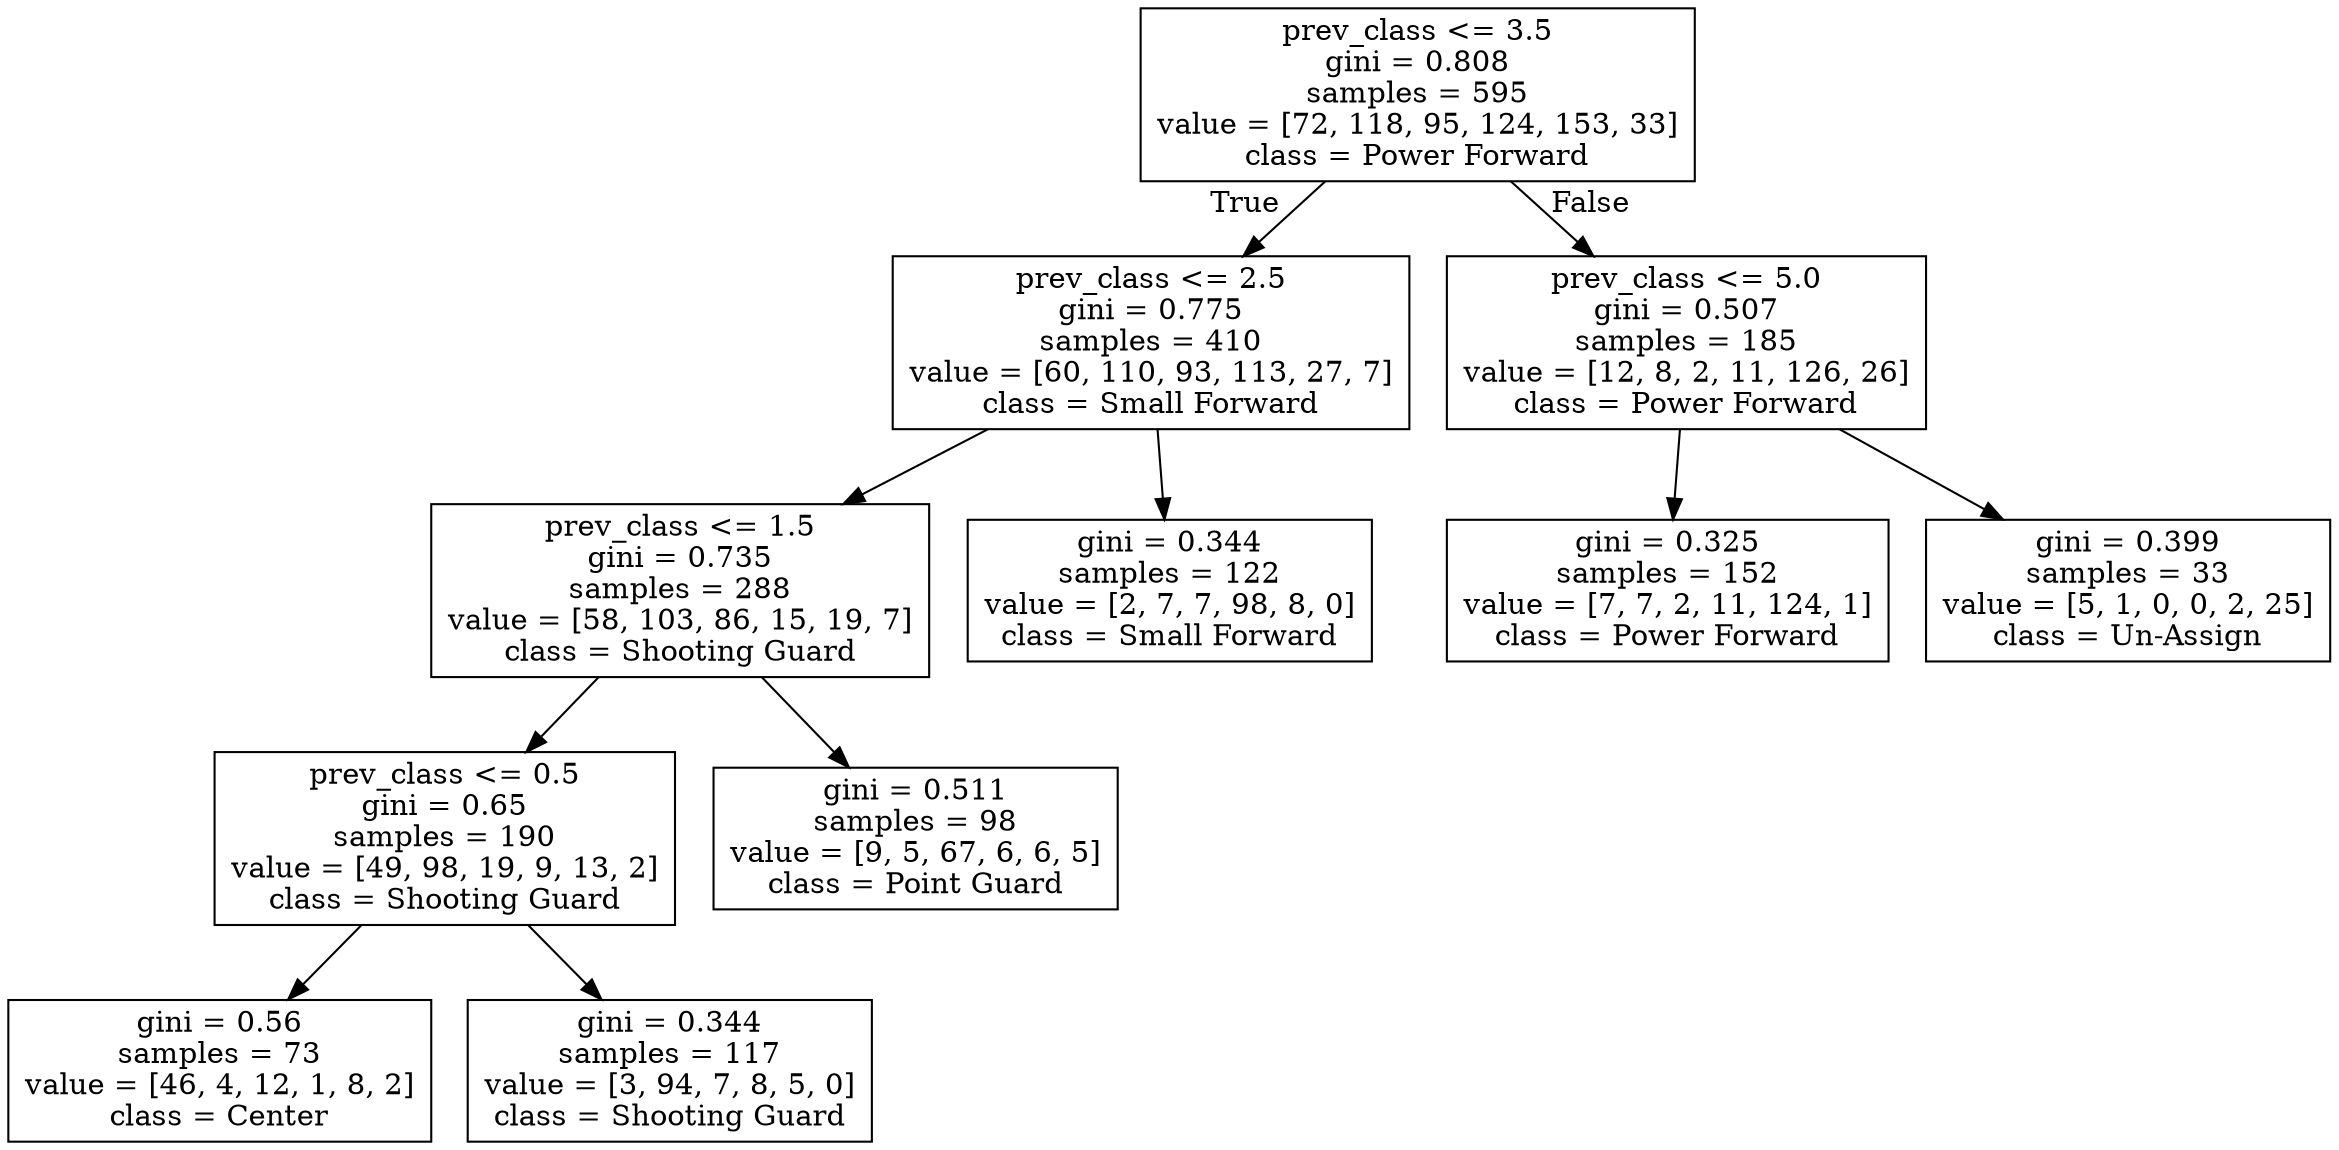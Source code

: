 digraph Tree {
node [shape=box] ;
0 [label="prev_class <= 3.5\ngini = 0.808\nsamples = 595\nvalue = [72, 118, 95, 124, 153, 33]\nclass = Power Forward"] ;
1 [label="prev_class <= 2.5\ngini = 0.775\nsamples = 410\nvalue = [60, 110, 93, 113, 27, 7]\nclass = Small Forward"] ;
0 -> 1 [labeldistance=2.5, labelangle=45, headlabel="True"] ;
2 [label="prev_class <= 1.5\ngini = 0.735\nsamples = 288\nvalue = [58, 103, 86, 15, 19, 7]\nclass = Shooting Guard"] ;
1 -> 2 ;
3 [label="prev_class <= 0.5\ngini = 0.65\nsamples = 190\nvalue = [49, 98, 19, 9, 13, 2]\nclass = Shooting Guard"] ;
2 -> 3 ;
4 [label="gini = 0.56\nsamples = 73\nvalue = [46, 4, 12, 1, 8, 2]\nclass = Center"] ;
3 -> 4 ;
5 [label="gini = 0.344\nsamples = 117\nvalue = [3, 94, 7, 8, 5, 0]\nclass = Shooting Guard"] ;
3 -> 5 ;
6 [label="gini = 0.511\nsamples = 98\nvalue = [9, 5, 67, 6, 6, 5]\nclass = Point Guard"] ;
2 -> 6 ;
7 [label="gini = 0.344\nsamples = 122\nvalue = [2, 7, 7, 98, 8, 0]\nclass = Small Forward"] ;
1 -> 7 ;
8 [label="prev_class <= 5.0\ngini = 0.507\nsamples = 185\nvalue = [12, 8, 2, 11, 126, 26]\nclass = Power Forward"] ;
0 -> 8 [labeldistance=2.5, labelangle=-45, headlabel="False"] ;
9 [label="gini = 0.325\nsamples = 152\nvalue = [7, 7, 2, 11, 124, 1]\nclass = Power Forward"] ;
8 -> 9 ;
10 [label="gini = 0.399\nsamples = 33\nvalue = [5, 1, 0, 0, 2, 25]\nclass = Un-Assign"] ;
8 -> 10 ;
}